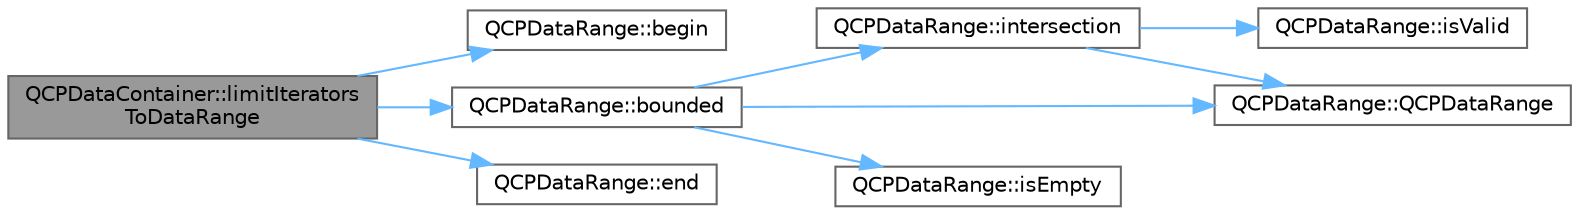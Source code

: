 digraph "QCPDataContainer::limitIteratorsToDataRange"
{
 // LATEX_PDF_SIZE
  bgcolor="transparent";
  edge [fontname=Helvetica,fontsize=10,labelfontname=Helvetica,labelfontsize=10];
  node [fontname=Helvetica,fontsize=10,shape=box,height=0.2,width=0.4];
  rankdir="LR";
  Node1 [label="QCPDataContainer::limitIterators\lToDataRange",height=0.2,width=0.4,color="gray40", fillcolor="grey60", style="filled", fontcolor="black",tooltip=" "];
  Node1 -> Node2 [color="steelblue1",style="solid"];
  Node2 [label="QCPDataRange::begin",height=0.2,width=0.4,color="grey40", fillcolor="white", style="filled",URL="$class_q_c_p_data_range.html#ae76d7eba9defdfafcd0fc41096793129",tooltip=" "];
  Node1 -> Node3 [color="steelblue1",style="solid"];
  Node3 [label="QCPDataRange::bounded",height=0.2,width=0.4,color="grey40", fillcolor="white", style="filled",URL="$class_q_c_p_data_range.html#a93529421d12fdd3a8bdb2b8061936352",tooltip=" "];
  Node3 -> Node4 [color="steelblue1",style="solid"];
  Node4 [label="QCPDataRange::intersection",height=0.2,width=0.4,color="grey40", fillcolor="white", style="filled",URL="$class_q_c_p_data_range.html#a84e1e03129dd52528efb4bac18d30183",tooltip=" "];
  Node4 -> Node5 [color="steelblue1",style="solid"];
  Node5 [label="QCPDataRange::isValid",height=0.2,width=0.4,color="grey40", fillcolor="white", style="filled",URL="$class_q_c_p_data_range.html#aae53a37472212dca0a7939963e20dba0",tooltip=" "];
  Node4 -> Node6 [color="steelblue1",style="solid"];
  Node6 [label="QCPDataRange::QCPDataRange",height=0.2,width=0.4,color="grey40", fillcolor="white", style="filled",URL="$class_q_c_p_data_range.html#a49e72fd9bace1da9d875136dcc04c986",tooltip=" "];
  Node3 -> Node7 [color="steelblue1",style="solid"];
  Node7 [label="QCPDataRange::isEmpty",height=0.2,width=0.4,color="grey40", fillcolor="white", style="filled",URL="$class_q_c_p_data_range.html#ac32e53fc05d6cd2eac96b96a7265d3b8",tooltip=" "];
  Node3 -> Node6 [color="steelblue1",style="solid"];
  Node1 -> Node8 [color="steelblue1",style="solid"];
  Node8 [label="QCPDataRange::end",height=0.2,width=0.4,color="grey40", fillcolor="white", style="filled",URL="$class_q_c_p_data_range.html#aee1b20fb045929c3753ee2ce14af7630",tooltip=" "];
}
